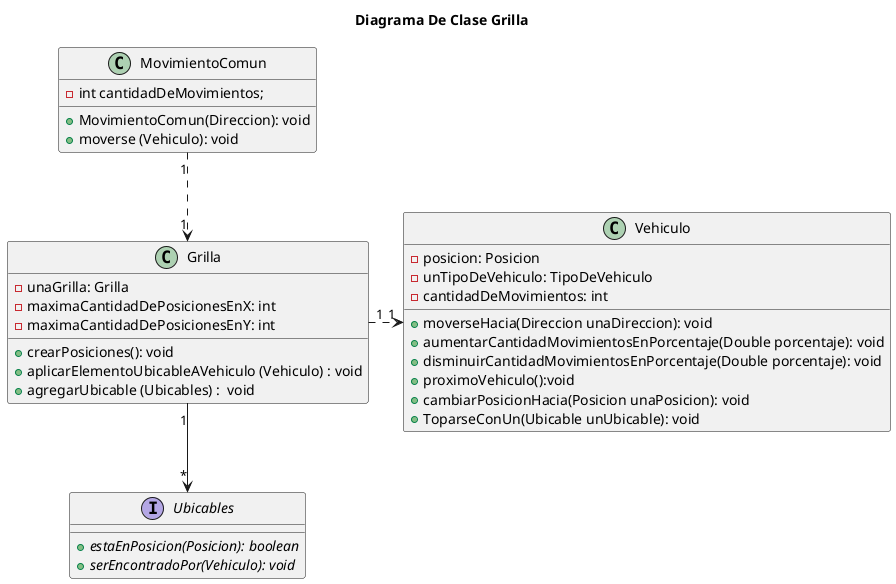 @startuml
title Diagrama De Clase Grilla

MovimientoComun "1" .d.> "1" Grilla
Grilla "1" -d-> "*" Ubicables
Grilla "1" .r.> "1" Vehiculo

class MovimientoComun {
    - int cantidadDeMovimientos;
    + MovimientoComun(Direccion): void
    + moverse (Vehiculo): void
}

class Grilla {
    - unaGrilla: Grilla
    - maximaCantidadDePosicionesEnX: int
    - maximaCantidadDePosicionesEnY: int
    + crearPosiciones(): void
    + aplicarElementoUbicableAVehiculo (Vehiculo) : void
    + agregarUbicable (Ubicables) :  void
}
class Vehiculo {
    - posicion: Posicion
    - unTipoDeVehiculo: TipoDeVehiculo
    - cantidadDeMovimientos: int
    + moverseHacia(Direccion unaDireccion): void
    + aumentarCantidadMovimientosEnPorcentaje(Double porcentaje): void
    + disminuirCantidadMovimientosEnPorcentaje(Double porcentaje): void
    + proximoVehiculo():void
    + cambiarPosicionHacia(Posicion unaPosicion): void
    + ToparseConUn(Ubicable unUbicable): void
}

interface Ubicables {
    + {abstract} estaEnPosicion(Posicion): boolean
    + {abstract} serEncontradoPor(Vehiculo): void
}

@enduml